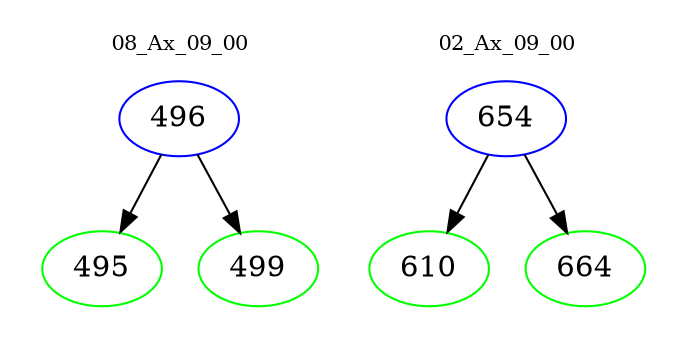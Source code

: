 digraph{
subgraph cluster_0 {
color = white
label = "08_Ax_09_00";
fontsize=10;
T0_496 [label="496", color="blue"]
T0_496 -> T0_495 [color="black"]
T0_495 [label="495", color="green"]
T0_496 -> T0_499 [color="black"]
T0_499 [label="499", color="green"]
}
subgraph cluster_1 {
color = white
label = "02_Ax_09_00";
fontsize=10;
T1_654 [label="654", color="blue"]
T1_654 -> T1_610 [color="black"]
T1_610 [label="610", color="green"]
T1_654 -> T1_664 [color="black"]
T1_664 [label="664", color="green"]
}
}
